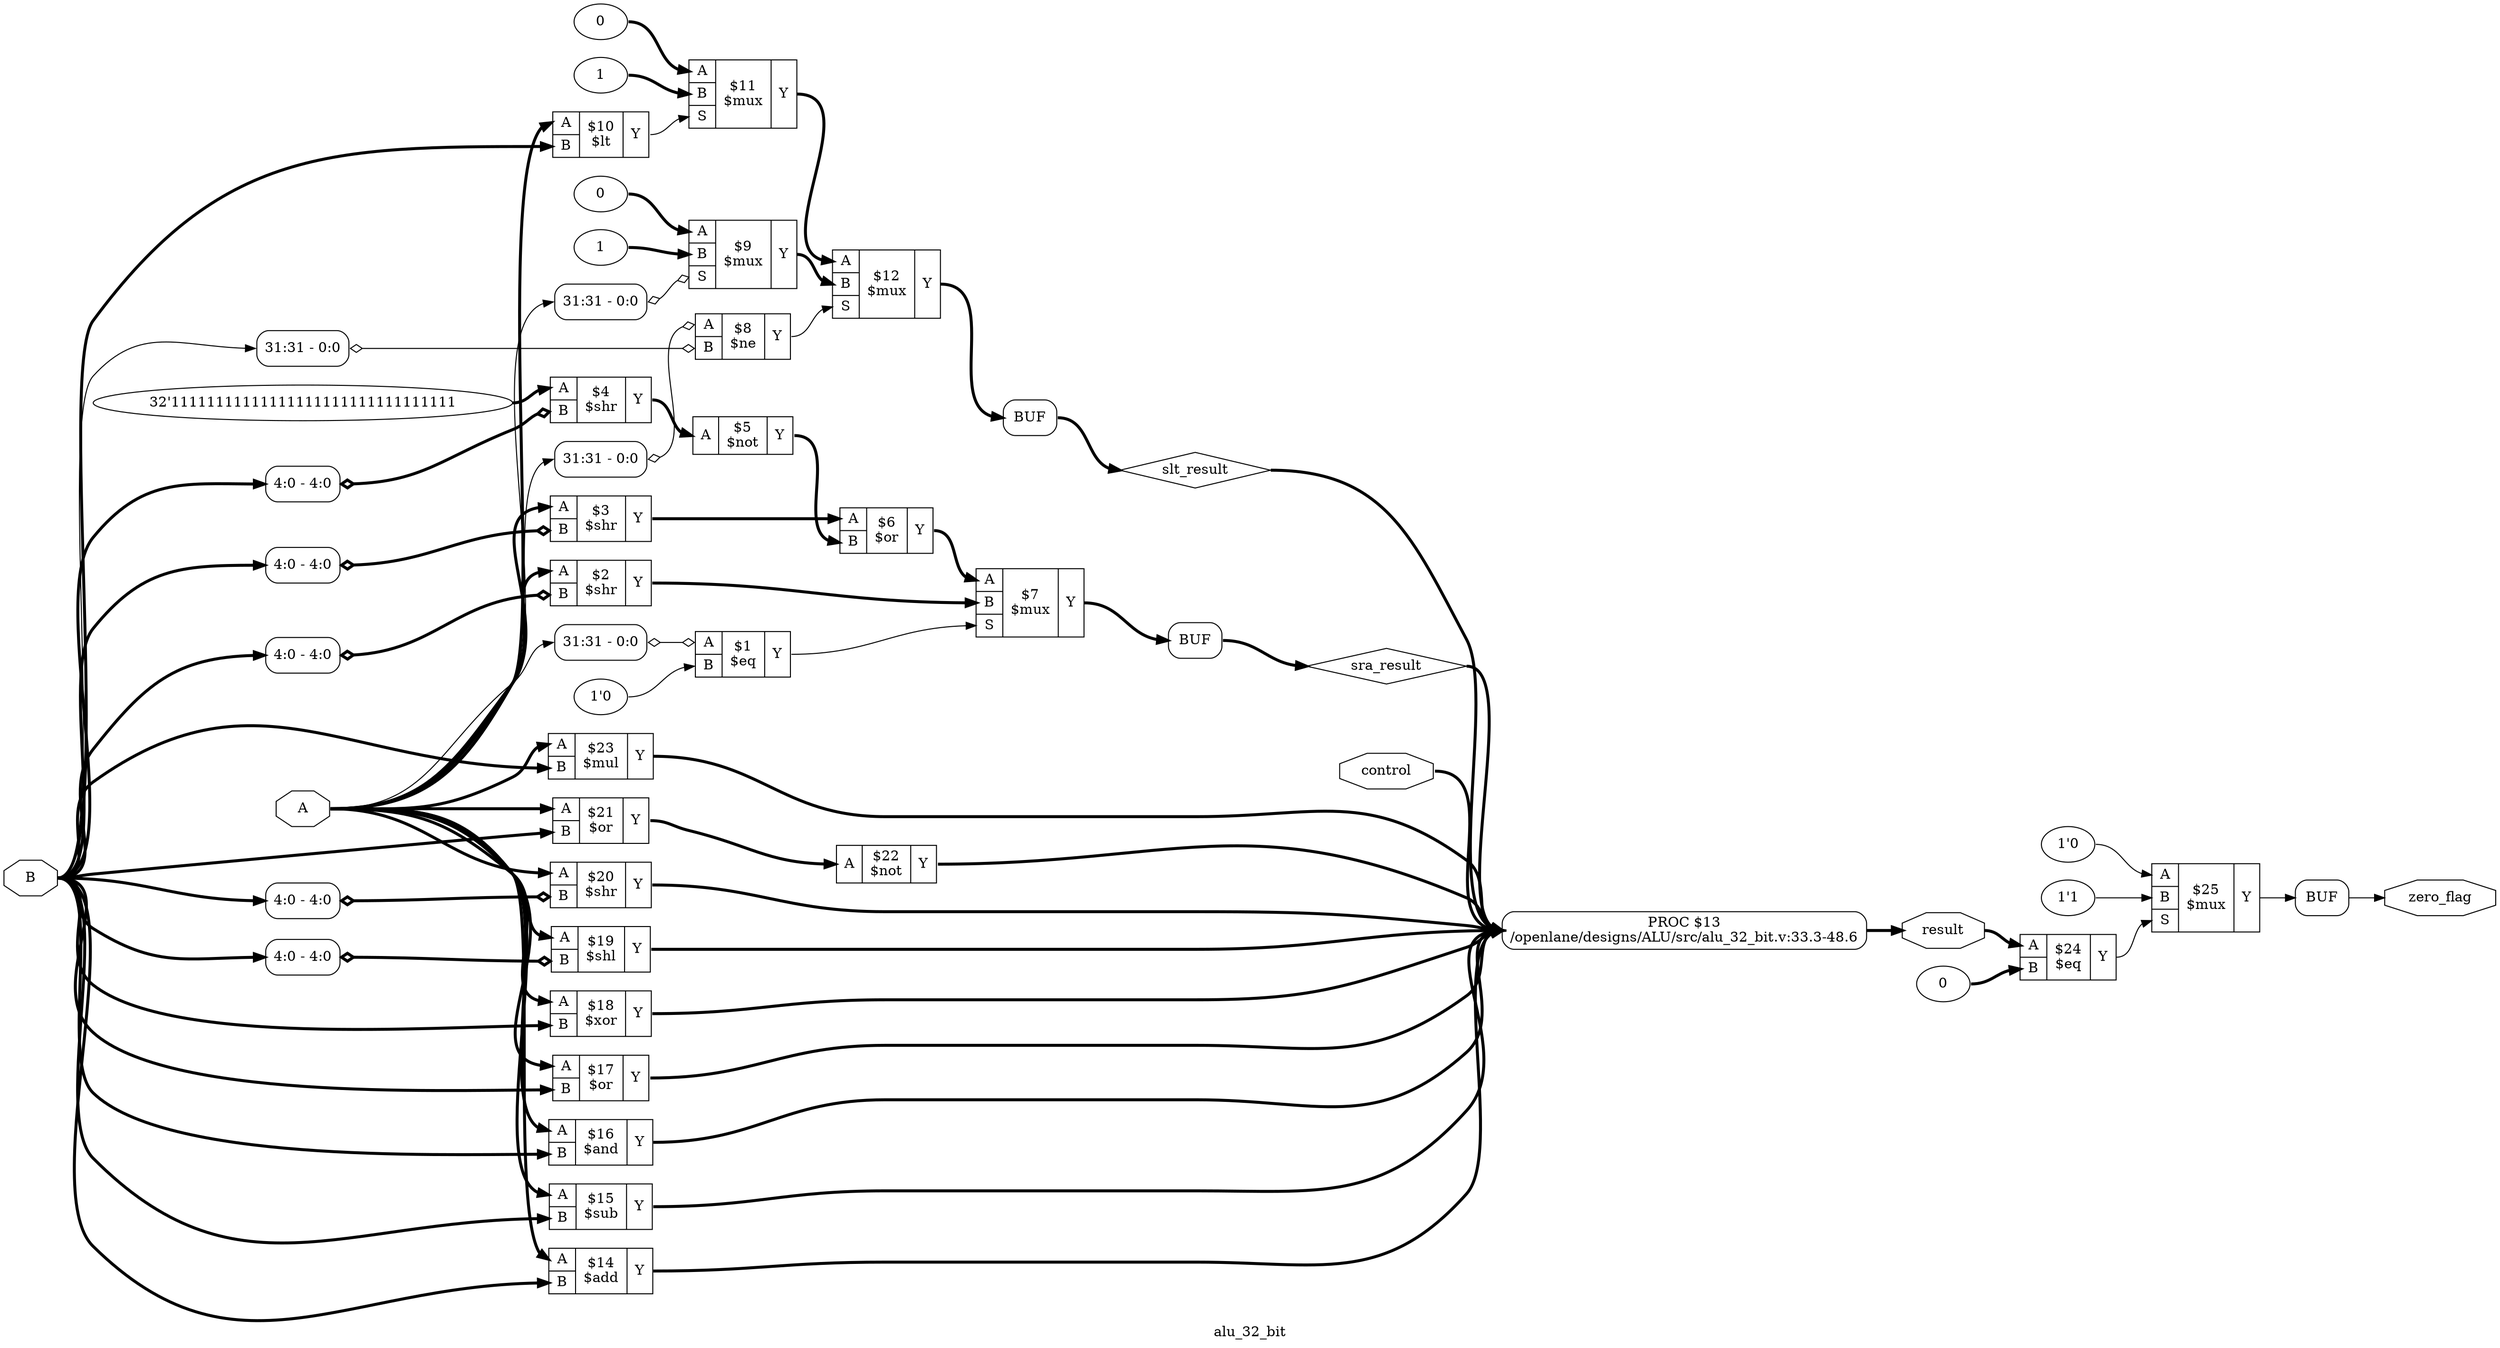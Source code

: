 digraph "alu_32_bit" {
label="alu_32_bit";
rankdir="LR";
remincross=true;
n27 [ shape=diamond, label="slt_result", color="black", fontcolor="black" ];
n28 [ shape=diamond, label="sra_result", color="black", fontcolor="black" ];
n29 [ shape=octagon, label="zero_flag", color="black", fontcolor="black" ];
n30 [ shape=octagon, label="result", color="black", fontcolor="black" ];
n31 [ shape=octagon, label="control", color="black", fontcolor="black" ];
n32 [ shape=octagon, label="B", color="black", fontcolor="black" ];
n33 [ shape=octagon, label="A", color="black", fontcolor="black" ];
v0 [ label="1'1" ];
v1 [ label="1'0" ];
c36 [ shape=record, label="{{<p33> A|<p32> B|<p34> S}|$25\n$mux|{<p35> Y}}",  ];
v2 [ label="0" ];
c37 [ shape=record, label="{{<p33> A|<p32> B}|$24\n$eq|{<p35> Y}}",  ];
c38 [ shape=record, label="{{<p33> A|<p32> B}|$23\n$mul|{<p35> Y}}",  ];
c39 [ shape=record, label="{{<p33> A}|$22\n$not|{<p35> Y}}",  ];
c40 [ shape=record, label="{{<p33> A|<p32> B}|$21\n$or|{<p35> Y}}",  ];
c41 [ shape=record, label="{{<p33> A|<p32> B}|$20\n$shr|{<p35> Y}}",  ];
x3 [ shape=record, style=rounded, label="<s0> 4:0 - 4:0 ", color="black", fontcolor="black" ];
x3:e -> c41:p32:w [arrowhead=odiamond, arrowtail=odiamond, dir=both, color="black", fontcolor="black", style="setlinewidth(3)", label=""];
c42 [ shape=record, label="{{<p33> A|<p32> B}|$19\n$shl|{<p35> Y}}",  ];
x4 [ shape=record, style=rounded, label="<s0> 4:0 - 4:0 ", color="black", fontcolor="black" ];
x4:e -> c42:p32:w [arrowhead=odiamond, arrowtail=odiamond, dir=both, color="black", fontcolor="black", style="setlinewidth(3)", label=""];
c43 [ shape=record, label="{{<p33> A|<p32> B}|$18\n$xor|{<p35> Y}}",  ];
c44 [ shape=record, label="{{<p33> A|<p32> B}|$17\n$or|{<p35> Y}}",  ];
c45 [ shape=record, label="{{<p33> A|<p32> B}|$16\n$and|{<p35> Y}}",  ];
c46 [ shape=record, label="{{<p33> A|<p32> B}|$15\n$sub|{<p35> Y}}",  ];
c47 [ shape=record, label="{{<p33> A|<p32> B}|$14\n$add|{<p35> Y}}",  ];
c48 [ shape=record, label="{{<p33> A|<p32> B|<p34> S}|$12\n$mux|{<p35> Y}}",  ];
v5 [ label="1" ];
v6 [ label="0" ];
c49 [ shape=record, label="{{<p33> A|<p32> B|<p34> S}|$11\n$mux|{<p35> Y}}",  ];
c50 [ shape=record, label="{{<p33> A|<p32> B}|$10\n$lt|{<p35> Y}}",  ];
v8 [ label="1" ];
v9 [ label="0" ];
c51 [ shape=record, label="{{<p33> A|<p32> B|<p34> S}|$9\n$mux|{<p35> Y}}",  ];
x7 [ shape=record, style=rounded, label="<s0> 31:31 - 0:0 ", color="black", fontcolor="black" ];
x7:e -> c51:p34:w [arrowhead=odiamond, arrowtail=odiamond, dir=both, color="black", fontcolor="black", label=""];
c52 [ shape=record, label="{{<p33> A|<p32> B}|$8\n$ne|{<p35> Y}}",  ];
x10 [ shape=record, style=rounded, label="<s0> 31:31 - 0:0 ", color="black", fontcolor="black" ];
x10:e -> c52:p32:w [arrowhead=odiamond, arrowtail=odiamond, dir=both, color="black", fontcolor="black", label=""];
x11 [ shape=record, style=rounded, label="<s0> 31:31 - 0:0 ", color="black", fontcolor="black" ];
x11:e -> c52:p33:w [arrowhead=odiamond, arrowtail=odiamond, dir=both, color="black", fontcolor="black", label=""];
c53 [ shape=record, label="{{<p33> A|<p32> B|<p34> S}|$7\n$mux|{<p35> Y}}",  ];
c54 [ shape=record, label="{{<p33> A|<p32> B}|$6\n$or|{<p35> Y}}",  ];
c55 [ shape=record, label="{{<p33> A}|$5\n$not|{<p35> Y}}",  ];
v13 [ label="32'11111111111111111111111111111111" ];
c56 [ shape=record, label="{{<p33> A|<p32> B}|$4\n$shr|{<p35> Y}}",  ];
x12 [ shape=record, style=rounded, label="<s0> 4:0 - 4:0 ", color="black", fontcolor="black" ];
x12:e -> c56:p32:w [arrowhead=odiamond, arrowtail=odiamond, dir=both, color="black", fontcolor="black", style="setlinewidth(3)", label=""];
c57 [ shape=record, label="{{<p33> A|<p32> B}|$3\n$shr|{<p35> Y}}",  ];
x14 [ shape=record, style=rounded, label="<s0> 4:0 - 4:0 ", color="black", fontcolor="black" ];
x14:e -> c57:p32:w [arrowhead=odiamond, arrowtail=odiamond, dir=both, color="black", fontcolor="black", style="setlinewidth(3)", label=""];
c58 [ shape=record, label="{{<p33> A|<p32> B}|$2\n$shr|{<p35> Y}}",  ];
x15 [ shape=record, style=rounded, label="<s0> 4:0 - 4:0 ", color="black", fontcolor="black" ];
x15:e -> c58:p32:w [arrowhead=odiamond, arrowtail=odiamond, dir=both, color="black", fontcolor="black", style="setlinewidth(3)", label=""];
v16 [ label="1'0" ];
c59 [ shape=record, label="{{<p33> A|<p32> B}|$1\n$eq|{<p35> Y}}",  ];
x17 [ shape=record, style=rounded, label="<s0> 31:31 - 0:0 ", color="black", fontcolor="black" ];
x17:e -> c59:p33:w [arrowhead=odiamond, arrowtail=odiamond, dir=both, color="black", fontcolor="black", label=""];
p18 [shape=box, style=rounded, label="PROC $13\n/openlane/designs/ALU/src/alu_32_bit.v:33.3-48.6"];
x19 [shape=box, style=rounded, label="BUF", ];
x20 [shape=box, style=rounded, label="BUF", ];
x21 [shape=box, style=rounded, label="BUF", ];
c36:p35:e -> x21:w [color="black", fontcolor="black", label=""];
c45:p35:e -> p18:w [color="black", fontcolor="black", style="setlinewidth(3)", label=""];
c46:p35:e -> p18:w [color="black", fontcolor="black", style="setlinewidth(3)", label=""];
c47:p35:e -> p18:w [color="black", fontcolor="black", style="setlinewidth(3)", label=""];
c48:p35:e -> x20:w [color="black", fontcolor="black", style="setlinewidth(3)", label=""];
c49:p35:e -> c48:p33:w [color="black", fontcolor="black", style="setlinewidth(3)", label=""];
c50:p35:e -> c49:p34:w [color="black", fontcolor="black", label=""];
c51:p35:e -> c48:p32:w [color="black", fontcolor="black", style="setlinewidth(3)", label=""];
c52:p35:e -> c48:p34:w [color="black", fontcolor="black", label=""];
c37:p35:e -> c36:p34:w [color="black", fontcolor="black", label=""];
c53:p35:e -> x19:w [color="black", fontcolor="black", style="setlinewidth(3)", label=""];
c54:p35:e -> c53:p33:w [color="black", fontcolor="black", style="setlinewidth(3)", label=""];
c55:p35:e -> c54:p32:w [color="black", fontcolor="black", style="setlinewidth(3)", label=""];
c56:p35:e -> c55:p33:w [color="black", fontcolor="black", style="setlinewidth(3)", label=""];
c57:p35:e -> c54:p33:w [color="black", fontcolor="black", style="setlinewidth(3)", label=""];
c58:p35:e -> c53:p32:w [color="black", fontcolor="black", style="setlinewidth(3)", label=""];
c59:p35:e -> c53:p34:w [color="black", fontcolor="black", label=""];
x20:e -> n27:w [color="black", fontcolor="black", style="setlinewidth(3)", label=""];
n27:e -> p18:w [color="black", fontcolor="black", style="setlinewidth(3)", label=""];
x19:e -> n28:w [color="black", fontcolor="black", style="setlinewidth(3)", label=""];
n28:e -> p18:w [color="black", fontcolor="black", style="setlinewidth(3)", label=""];
x21:e -> n29:w [color="black", fontcolor="black", label=""];
c38:p35:e -> p18:w [color="black", fontcolor="black", style="setlinewidth(3)", label=""];
p18:e -> n30:w [color="black", fontcolor="black", style="setlinewidth(3)", label=""];
n30:e -> c37:p33:w [color="black", fontcolor="black", style="setlinewidth(3)", label=""];
n31:e -> p18:w [color="black", fontcolor="black", style="setlinewidth(3)", label=""];
n32:e -> c38:p32:w [color="black", fontcolor="black", style="setlinewidth(3)", label=""];
n32:e -> c40:p32:w [color="black", fontcolor="black", style="setlinewidth(3)", label=""];
n32:e -> c43:p32:w [color="black", fontcolor="black", style="setlinewidth(3)", label=""];
n32:e -> c44:p32:w [color="black", fontcolor="black", style="setlinewidth(3)", label=""];
n32:e -> c45:p32:w [color="black", fontcolor="black", style="setlinewidth(3)", label=""];
n32:e -> c46:p32:w [color="black", fontcolor="black", style="setlinewidth(3)", label=""];
n32:e -> c47:p32:w [color="black", fontcolor="black", style="setlinewidth(3)", label=""];
n32:e -> c50:p32:w [color="black", fontcolor="black", style="setlinewidth(3)", label=""];
n32:e -> x10:s0:w [color="black", fontcolor="black", label=""];
n32:e -> x12:s0:w [color="black", fontcolor="black", style="setlinewidth(3)", label=""];
n32:e -> x14:s0:w [color="black", fontcolor="black", style="setlinewidth(3)", label=""];
n32:e -> x15:s0:w [color="black", fontcolor="black", style="setlinewidth(3)", label=""];
n32:e -> x3:s0:w [color="black", fontcolor="black", style="setlinewidth(3)", label=""];
n32:e -> x4:s0:w [color="black", fontcolor="black", style="setlinewidth(3)", label=""];
n33:e -> c38:p33:w [color="black", fontcolor="black", style="setlinewidth(3)", label=""];
n33:e -> c40:p33:w [color="black", fontcolor="black", style="setlinewidth(3)", label=""];
n33:e -> c41:p33:w [color="black", fontcolor="black", style="setlinewidth(3)", label=""];
n33:e -> c42:p33:w [color="black", fontcolor="black", style="setlinewidth(3)", label=""];
n33:e -> c43:p33:w [color="black", fontcolor="black", style="setlinewidth(3)", label=""];
n33:e -> c44:p33:w [color="black", fontcolor="black", style="setlinewidth(3)", label=""];
n33:e -> c45:p33:w [color="black", fontcolor="black", style="setlinewidth(3)", label=""];
n33:e -> c46:p33:w [color="black", fontcolor="black", style="setlinewidth(3)", label=""];
n33:e -> c47:p33:w [color="black", fontcolor="black", style="setlinewidth(3)", label=""];
n33:e -> c50:p33:w [color="black", fontcolor="black", style="setlinewidth(3)", label=""];
n33:e -> c57:p33:w [color="black", fontcolor="black", style="setlinewidth(3)", label=""];
n33:e -> c58:p33:w [color="black", fontcolor="black", style="setlinewidth(3)", label=""];
n33:e -> x11:s0:w [color="black", fontcolor="black", label=""];
n33:e -> x17:s0:w [color="black", fontcolor="black", label=""];
n33:e -> x7:s0:w [color="black", fontcolor="black", label=""];
c39:p35:e -> p18:w [color="black", fontcolor="black", style="setlinewidth(3)", label=""];
c40:p35:e -> c39:p33:w [color="black", fontcolor="black", style="setlinewidth(3)", label=""];
c41:p35:e -> p18:w [color="black", fontcolor="black", style="setlinewidth(3)", label=""];
c42:p35:e -> p18:w [color="black", fontcolor="black", style="setlinewidth(3)", label=""];
c43:p35:e -> p18:w [color="black", fontcolor="black", style="setlinewidth(3)", label=""];
c44:p35:e -> p18:w [color="black", fontcolor="black", style="setlinewidth(3)", label=""];
v0:e -> c36:p32:w [color="black", fontcolor="black", label=""];
v1:e -> c36:p33:w [color="black", fontcolor="black", label=""];
v13:e -> c56:p33:w [color="black", fontcolor="black", style="setlinewidth(3)", label=""];
v16:e -> c59:p32:w [color="black", fontcolor="black", label=""];
v2:e -> c37:p32:w [color="black", fontcolor="black", style="setlinewidth(3)", label=""];
v5:e -> c49:p32:w [color="black", fontcolor="black", style="setlinewidth(3)", label=""];
v6:e -> c49:p33:w [color="black", fontcolor="black", style="setlinewidth(3)", label=""];
v8:e -> c51:p32:w [color="black", fontcolor="black", style="setlinewidth(3)", label=""];
v9:e -> c51:p33:w [color="black", fontcolor="black", style="setlinewidth(3)", label=""];
}
